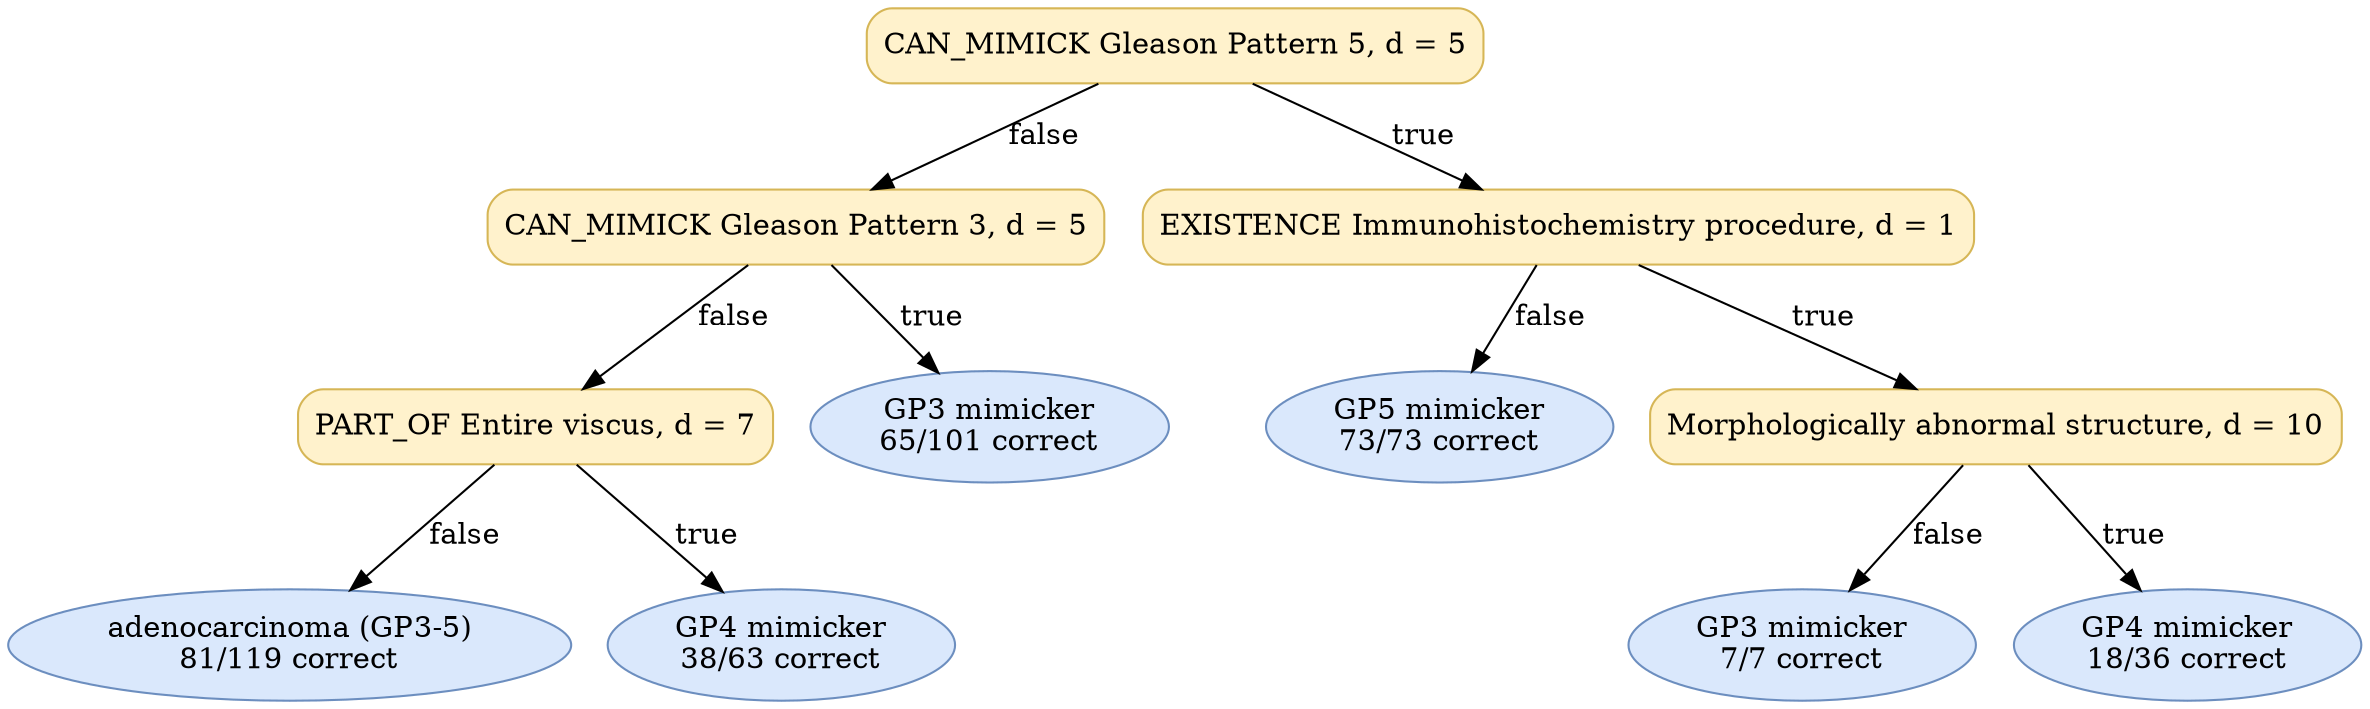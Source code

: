 digraph "DT" {
fontname="Times-Roman";
label="";
node [fontname="Times-Roman"];
Node1 [color="#D6B656", fillcolor="#FFF2CC", label="CAN_MIMICK Gleason Pattern 5, d = 5", shape="box", style="rounded,filled"];
Node2 [color="#D6B656", fillcolor="#FFF2CC", label="CAN_MIMICK Gleason Pattern 3, d = 5", shape="box", style="rounded,filled"];
Node3 [color="#D6B656", fillcolor="#FFF2CC", label="PART_OF Entire viscus, d = 7", shape="box", style="rounded,filled"];
Node4 [color="#6C8EBF", fillcolor="#DAE8FC", label=<adenocarcinoma (GP3-5)<br/>81/119 correct>, shape="ellipse", style="rounded,filled"];
Node5 [color="#6C8EBF", fillcolor="#DAE8FC", label=<GP4 mimicker<br/>38/63 correct>, shape="ellipse", style="rounded,filled"];
Node6 [color="#6C8EBF", fillcolor="#DAE8FC", label=<GP3 mimicker<br/>65/101 correct>, shape="ellipse", style="rounded,filled"];
Node7 [color="#D6B656", fillcolor="#FFF2CC", label="EXISTENCE Immunohistochemistry procedure, d = 1", shape="box", style="rounded,filled"];
Node8 [color="#6C8EBF", fillcolor="#DAE8FC", label=<GP5 mimicker<br/>73/73 correct>, shape="ellipse", style="rounded,filled"];
Node9 [color="#D6B656", fillcolor="#FFF2CC", label="Morphologically abnormal structure, d = 10", shape="box", style="rounded,filled"];
Node10 [color="#6C8EBF", fillcolor="#DAE8FC", label=<GP3 mimicker<br/>7/7 correct>, shape="ellipse", style="rounded,filled"];
Node11 [color="#6C8EBF", fillcolor="#DAE8FC", label=<GP4 mimicker<br/>18/36 correct>, shape="ellipse", style="rounded,filled"];
Node1 -> Node2  [key=0, label="false"];
Node1 -> Node7  [key=0, label="true"];
Node2 -> Node3  [key=0, label="false"];
Node2 -> Node6  [key=0, label="true"];
Node3 -> Node4  [key=0, label="false"];
Node3 -> Node5  [key=0, label="true"];
Node7 -> Node8  [key=0, label="false"];
Node7 -> Node9  [key=0, label="true"];
Node9 -> Node10  [key=0, label="false"];
Node9 -> Node11  [key=0, label="true"];
}
